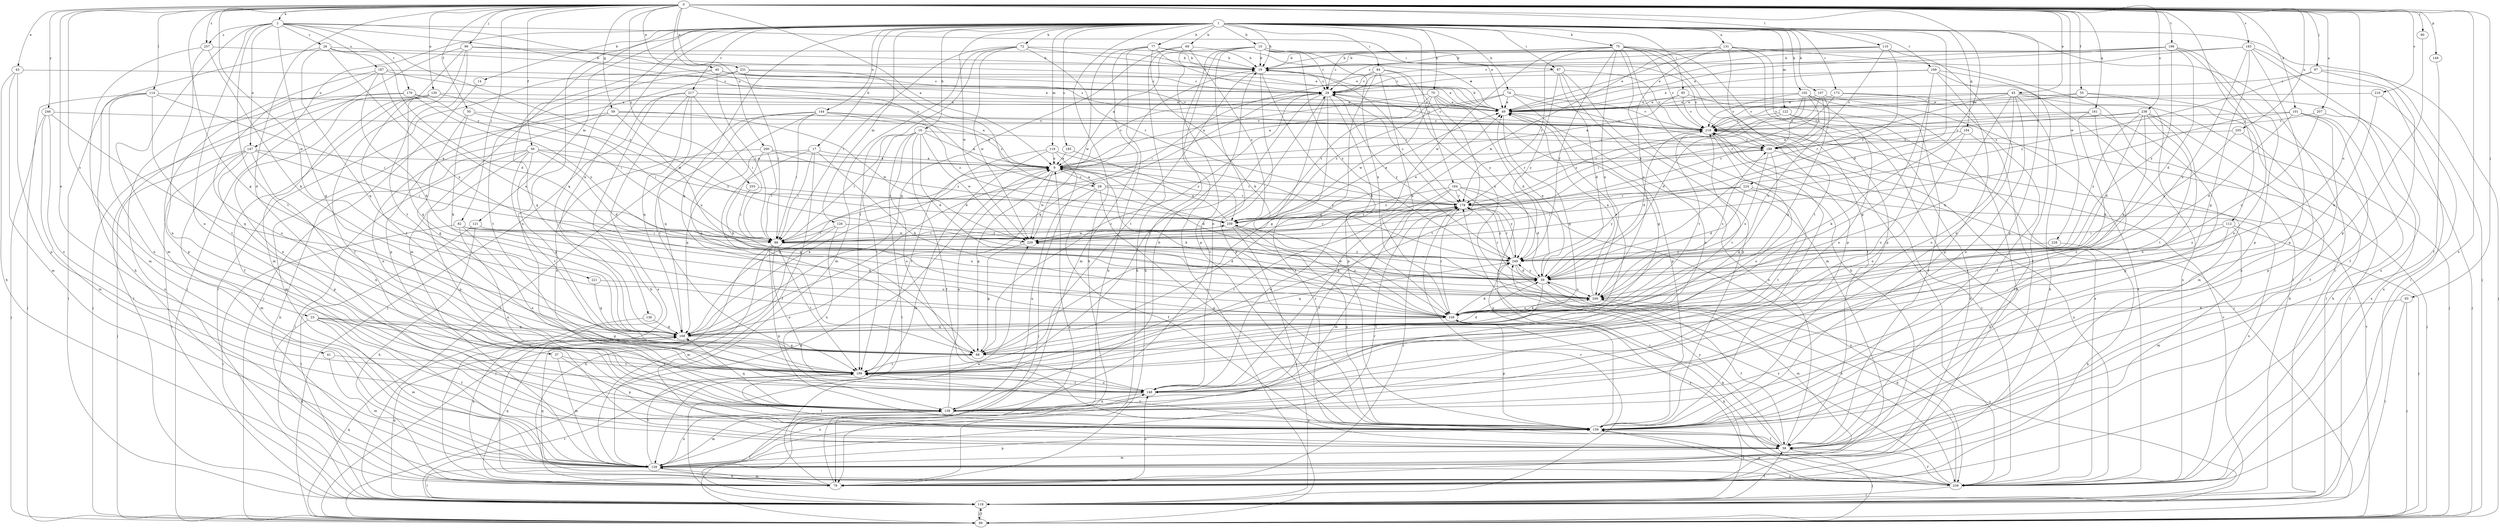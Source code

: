 strict digraph  {
0;
1;
2;
9;
14;
15;
16;
17;
19;
23;
26;
28;
29;
37;
39;
40;
41;
43;
45;
49;
50;
55;
56;
58;
59;
68;
69;
70;
72;
74;
75;
77;
78;
82;
84;
85;
87;
88;
90;
93;
96;
97;
99;
101;
102;
107;
108;
110;
112;
114;
118;
119;
121;
122;
126;
128;
130;
131;
136;
138;
144;
147;
148;
149;
159;
161;
164;
168;
169;
173;
176;
178;
183;
184;
185;
187;
188;
198;
199;
200;
205;
207;
209;
216;
217;
219;
221;
224;
228;
229;
231;
238;
239;
246;
249;
255;
257;
259;
0 -> 2  [label=a];
0 -> 9  [label=a];
0 -> 23  [label=c];
0 -> 37  [label=d];
0 -> 40  [label=e];
0 -> 41  [label=e];
0 -> 43  [label=e];
0 -> 45  [label=e];
0 -> 50  [label=f];
0 -> 55  [label=f];
0 -> 56  [label=f];
0 -> 59  [label=g];
0 -> 68  [label=g];
0 -> 82  [label=i];
0 -> 90  [label=j];
0 -> 93  [label=j];
0 -> 96  [label=j];
0 -> 97  [label=j];
0 -> 101  [label=k];
0 -> 110  [label=l];
0 -> 112  [label=l];
0 -> 114  [label=l];
0 -> 130  [label=n];
0 -> 149  [label=p];
0 -> 161  [label=q];
0 -> 183  [label=s];
0 -> 198  [label=t];
0 -> 200  [label=u];
0 -> 205  [label=u];
0 -> 207  [label=u];
0 -> 209  [label=u];
0 -> 216  [label=v];
0 -> 221  [label=w];
0 -> 224  [label=w];
0 -> 228  [label=w];
0 -> 231  [label=x];
0 -> 238  [label=x];
0 -> 239  [label=x];
0 -> 246  [label=y];
0 -> 255  [label=z];
0 -> 257  [label=z];
1 -> 14  [label=b];
1 -> 15  [label=b];
1 -> 16  [label=b];
1 -> 17  [label=b];
1 -> 19  [label=b];
1 -> 39  [label=d];
1 -> 68  [label=g];
1 -> 69  [label=h];
1 -> 70  [label=h];
1 -> 72  [label=h];
1 -> 74  [label=h];
1 -> 75  [label=h];
1 -> 77  [label=h];
1 -> 78  [label=h];
1 -> 84  [label=i];
1 -> 85  [label=i];
1 -> 87  [label=i];
1 -> 99  [label=j];
1 -> 102  [label=k];
1 -> 107  [label=k];
1 -> 118  [label=l];
1 -> 119  [label=m];
1 -> 121  [label=m];
1 -> 122  [label=m];
1 -> 126  [label=m];
1 -> 128  [label=m];
1 -> 131  [label=n];
1 -> 136  [label=n];
1 -> 138  [label=n];
1 -> 144  [label=o];
1 -> 147  [label=o];
1 -> 159  [label=p];
1 -> 164  [label=q];
1 -> 168  [label=q];
1 -> 169  [label=r];
1 -> 173  [label=r];
1 -> 184  [label=s];
1 -> 185  [label=s];
1 -> 217  [label=v];
1 -> 229  [label=w];
2 -> 26  [label=c];
2 -> 28  [label=c];
2 -> 49  [label=e];
2 -> 68  [label=g];
2 -> 128  [label=m];
2 -> 138  [label=n];
2 -> 147  [label=o];
2 -> 176  [label=r];
2 -> 187  [label=s];
2 -> 188  [label=s];
2 -> 199  [label=t];
2 -> 257  [label=z];
9 -> 28  [label=c];
9 -> 29  [label=c];
9 -> 39  [label=d];
9 -> 68  [label=g];
9 -> 108  [label=k];
9 -> 168  [label=q];
9 -> 178  [label=r];
9 -> 229  [label=w];
14 -> 99  [label=j];
15 -> 9  [label=a];
15 -> 19  [label=b];
15 -> 29  [label=c];
15 -> 78  [label=h];
15 -> 87  [label=i];
15 -> 99  [label=j];
15 -> 148  [label=o];
15 -> 188  [label=s];
15 -> 209  [label=u];
15 -> 249  [label=y];
16 -> 9  [label=a];
16 -> 39  [label=d];
16 -> 58  [label=f];
16 -> 88  [label=i];
16 -> 118  [label=l];
16 -> 148  [label=o];
16 -> 188  [label=s];
16 -> 199  [label=t];
16 -> 229  [label=w];
17 -> 9  [label=a];
17 -> 58  [label=f];
17 -> 68  [label=g];
17 -> 88  [label=i];
17 -> 108  [label=k];
17 -> 168  [label=q];
19 -> 29  [label=c];
19 -> 108  [label=k];
19 -> 159  [label=p];
19 -> 178  [label=r];
19 -> 199  [label=t];
23 -> 58  [label=f];
23 -> 68  [label=g];
23 -> 78  [label=h];
23 -> 128  [label=m];
23 -> 168  [label=q];
23 -> 199  [label=t];
26 -> 19  [label=b];
26 -> 39  [label=d];
26 -> 78  [label=h];
26 -> 168  [label=q];
26 -> 209  [label=u];
26 -> 259  [label=z];
28 -> 9  [label=a];
28 -> 58  [label=f];
28 -> 138  [label=n];
28 -> 159  [label=p];
28 -> 178  [label=r];
28 -> 188  [label=s];
29 -> 49  [label=e];
29 -> 58  [label=f];
29 -> 68  [label=g];
29 -> 159  [label=p];
29 -> 168  [label=q];
29 -> 199  [label=t];
29 -> 249  [label=y];
37 -> 128  [label=m];
37 -> 159  [label=p];
37 -> 199  [label=t];
39 -> 49  [label=e];
39 -> 128  [label=m];
39 -> 178  [label=r];
39 -> 199  [label=t];
39 -> 209  [label=u];
39 -> 229  [label=w];
39 -> 249  [label=y];
40 -> 29  [label=c];
40 -> 49  [label=e];
40 -> 88  [label=i];
40 -> 168  [label=q];
40 -> 199  [label=t];
40 -> 219  [label=v];
41 -> 128  [label=m];
41 -> 199  [label=t];
43 -> 29  [label=c];
43 -> 78  [label=h];
43 -> 128  [label=m];
43 -> 159  [label=p];
45 -> 49  [label=e];
45 -> 78  [label=h];
45 -> 99  [label=j];
45 -> 108  [label=k];
45 -> 118  [label=l];
45 -> 138  [label=n];
45 -> 148  [label=o];
45 -> 178  [label=r];
45 -> 219  [label=v];
49 -> 19  [label=b];
49 -> 168  [label=q];
49 -> 219  [label=v];
50 -> 68  [label=g];
50 -> 88  [label=i];
50 -> 108  [label=k];
50 -> 219  [label=v];
55 -> 49  [label=e];
55 -> 118  [label=l];
55 -> 128  [label=m];
55 -> 219  [label=v];
56 -> 9  [label=a];
56 -> 39  [label=d];
56 -> 68  [label=g];
56 -> 78  [label=h];
56 -> 118  [label=l];
56 -> 159  [label=p];
56 -> 199  [label=t];
56 -> 259  [label=z];
58 -> 49  [label=e];
58 -> 99  [label=j];
58 -> 108  [label=k];
58 -> 128  [label=m];
58 -> 199  [label=t];
58 -> 249  [label=y];
59 -> 128  [label=m];
59 -> 138  [label=n];
59 -> 209  [label=u];
59 -> 219  [label=v];
59 -> 229  [label=w];
68 -> 29  [label=c];
68 -> 39  [label=d];
68 -> 199  [label=t];
68 -> 219  [label=v];
69 -> 19  [label=b];
69 -> 78  [label=h];
69 -> 159  [label=p];
69 -> 168  [label=q];
69 -> 259  [label=z];
70 -> 9  [label=a];
70 -> 39  [label=d];
70 -> 49  [label=e];
70 -> 159  [label=p];
70 -> 199  [label=t];
70 -> 229  [label=w];
70 -> 259  [label=z];
72 -> 19  [label=b];
72 -> 49  [label=e];
72 -> 88  [label=i];
72 -> 128  [label=m];
72 -> 178  [label=r];
72 -> 199  [label=t];
72 -> 229  [label=w];
74 -> 9  [label=a];
74 -> 49  [label=e];
74 -> 68  [label=g];
74 -> 99  [label=j];
74 -> 219  [label=v];
74 -> 259  [label=z];
75 -> 19  [label=b];
75 -> 29  [label=c];
75 -> 58  [label=f];
75 -> 78  [label=h];
75 -> 128  [label=m];
75 -> 159  [label=p];
75 -> 178  [label=r];
75 -> 209  [label=u];
75 -> 219  [label=v];
75 -> 229  [label=w];
75 -> 239  [label=x];
75 -> 249  [label=y];
77 -> 19  [label=b];
77 -> 29  [label=c];
77 -> 49  [label=e];
77 -> 78  [label=h];
77 -> 108  [label=k];
77 -> 128  [label=m];
77 -> 229  [label=w];
78 -> 9  [label=a];
78 -> 128  [label=m];
78 -> 148  [label=o];
78 -> 168  [label=q];
78 -> 178  [label=r];
78 -> 229  [label=w];
82 -> 108  [label=k];
82 -> 118  [label=l];
82 -> 138  [label=n];
82 -> 148  [label=o];
82 -> 209  [label=u];
82 -> 229  [label=w];
84 -> 29  [label=c];
84 -> 68  [label=g];
84 -> 88  [label=i];
84 -> 108  [label=k];
84 -> 209  [label=u];
84 -> 249  [label=y];
85 -> 9  [label=a];
85 -> 49  [label=e];
85 -> 58  [label=f];
85 -> 219  [label=v];
87 -> 29  [label=c];
87 -> 39  [label=d];
87 -> 138  [label=n];
87 -> 159  [label=p];
87 -> 219  [label=v];
87 -> 249  [label=y];
88 -> 39  [label=d];
88 -> 78  [label=h];
88 -> 128  [label=m];
88 -> 148  [label=o];
88 -> 159  [label=p];
88 -> 178  [label=r];
88 -> 199  [label=t];
88 -> 259  [label=z];
90 -> 159  [label=p];
93 -> 99  [label=j];
93 -> 108  [label=k];
93 -> 118  [label=l];
96 -> 19  [label=b];
96 -> 49  [label=e];
96 -> 58  [label=f];
96 -> 99  [label=j];
96 -> 128  [label=m];
96 -> 199  [label=t];
97 -> 29  [label=c];
97 -> 58  [label=f];
97 -> 99  [label=j];
97 -> 259  [label=z];
99 -> 9  [label=a];
99 -> 118  [label=l];
99 -> 168  [label=q];
99 -> 219  [label=v];
101 -> 39  [label=d];
101 -> 58  [label=f];
101 -> 78  [label=h];
101 -> 88  [label=i];
101 -> 159  [label=p];
101 -> 219  [label=v];
102 -> 39  [label=d];
102 -> 49  [label=e];
102 -> 78  [label=h];
102 -> 88  [label=i];
102 -> 148  [label=o];
102 -> 188  [label=s];
102 -> 219  [label=v];
102 -> 239  [label=x];
107 -> 49  [label=e];
107 -> 99  [label=j];
107 -> 168  [label=q];
107 -> 209  [label=u];
107 -> 259  [label=z];
108 -> 39  [label=d];
108 -> 49  [label=e];
108 -> 159  [label=p];
108 -> 168  [label=q];
108 -> 178  [label=r];
108 -> 209  [label=u];
108 -> 219  [label=v];
108 -> 259  [label=z];
110 -> 19  [label=b];
110 -> 29  [label=c];
110 -> 49  [label=e];
110 -> 138  [label=n];
110 -> 188  [label=s];
110 -> 259  [label=z];
112 -> 88  [label=i];
112 -> 99  [label=j];
112 -> 128  [label=m];
112 -> 159  [label=p];
112 -> 249  [label=y];
114 -> 49  [label=e];
114 -> 88  [label=i];
114 -> 99  [label=j];
114 -> 118  [label=l];
114 -> 138  [label=n];
114 -> 199  [label=t];
118 -> 58  [label=f];
118 -> 99  [label=j];
118 -> 168  [label=q];
118 -> 178  [label=r];
118 -> 199  [label=t];
118 -> 209  [label=u];
118 -> 219  [label=v];
118 -> 249  [label=y];
119 -> 9  [label=a];
119 -> 99  [label=j];
119 -> 128  [label=m];
119 -> 199  [label=t];
119 -> 249  [label=y];
121 -> 78  [label=h];
121 -> 88  [label=i];
121 -> 118  [label=l];
122 -> 78  [label=h];
122 -> 178  [label=r];
122 -> 219  [label=v];
122 -> 239  [label=x];
126 -> 88  [label=i];
126 -> 99  [label=j];
126 -> 138  [label=n];
126 -> 249  [label=y];
128 -> 78  [label=h];
128 -> 118  [label=l];
128 -> 138  [label=n];
128 -> 148  [label=o];
128 -> 159  [label=p];
128 -> 178  [label=r];
128 -> 199  [label=t];
128 -> 239  [label=x];
130 -> 49  [label=e];
130 -> 58  [label=f];
130 -> 99  [label=j];
130 -> 138  [label=n];
130 -> 168  [label=q];
130 -> 199  [label=t];
130 -> 229  [label=w];
131 -> 19  [label=b];
131 -> 118  [label=l];
131 -> 159  [label=p];
131 -> 199  [label=t];
131 -> 209  [label=u];
131 -> 229  [label=w];
131 -> 239  [label=x];
136 -> 168  [label=q];
136 -> 239  [label=x];
138 -> 9  [label=a];
138 -> 19  [label=b];
138 -> 29  [label=c];
138 -> 118  [label=l];
138 -> 128  [label=m];
138 -> 159  [label=p];
138 -> 168  [label=q];
138 -> 178  [label=r];
138 -> 219  [label=v];
144 -> 9  [label=a];
144 -> 68  [label=g];
144 -> 88  [label=i];
144 -> 118  [label=l];
144 -> 168  [label=q];
144 -> 219  [label=v];
144 -> 259  [label=z];
147 -> 9  [label=a];
147 -> 88  [label=i];
147 -> 99  [label=j];
147 -> 118  [label=l];
147 -> 128  [label=m];
147 -> 138  [label=n];
147 -> 159  [label=p];
148 -> 138  [label=n];
148 -> 178  [label=r];
148 -> 199  [label=t];
149 -> 58  [label=f];
159 -> 58  [label=f];
159 -> 199  [label=t];
159 -> 239  [label=x];
161 -> 9  [label=a];
161 -> 108  [label=k];
161 -> 148  [label=o];
161 -> 159  [label=p];
161 -> 219  [label=v];
164 -> 58  [label=f];
164 -> 108  [label=k];
164 -> 148  [label=o];
164 -> 188  [label=s];
168 -> 9  [label=a];
168 -> 19  [label=b];
168 -> 68  [label=g];
169 -> 29  [label=c];
169 -> 49  [label=e];
169 -> 58  [label=f];
169 -> 68  [label=g];
169 -> 159  [label=p];
169 -> 239  [label=x];
173 -> 49  [label=e];
173 -> 58  [label=f];
173 -> 148  [label=o];
173 -> 178  [label=r];
176 -> 49  [label=e];
176 -> 88  [label=i];
176 -> 118  [label=l];
176 -> 239  [label=x];
176 -> 249  [label=y];
178 -> 29  [label=c];
178 -> 239  [label=x];
178 -> 249  [label=y];
178 -> 259  [label=z];
183 -> 19  [label=b];
183 -> 49  [label=e];
183 -> 68  [label=g];
183 -> 118  [label=l];
183 -> 159  [label=p];
183 -> 209  [label=u];
183 -> 239  [label=x];
184 -> 39  [label=d];
184 -> 128  [label=m];
184 -> 148  [label=o];
184 -> 159  [label=p];
184 -> 178  [label=r];
184 -> 249  [label=y];
184 -> 259  [label=z];
185 -> 9  [label=a];
185 -> 259  [label=z];
187 -> 29  [label=c];
187 -> 49  [label=e];
187 -> 108  [label=k];
187 -> 148  [label=o];
187 -> 159  [label=p];
187 -> 209  [label=u];
188 -> 9  [label=a];
188 -> 68  [label=g];
188 -> 209  [label=u];
188 -> 239  [label=x];
198 -> 19  [label=b];
198 -> 29  [label=c];
198 -> 39  [label=d];
198 -> 49  [label=e];
198 -> 138  [label=n];
198 -> 159  [label=p];
198 -> 249  [label=y];
199 -> 148  [label=o];
199 -> 178  [label=r];
200 -> 9  [label=a];
200 -> 88  [label=i];
200 -> 108  [label=k];
200 -> 148  [label=o];
200 -> 259  [label=z];
205 -> 138  [label=n];
205 -> 188  [label=s];
205 -> 249  [label=y];
207 -> 209  [label=u];
207 -> 219  [label=v];
207 -> 239  [label=x];
209 -> 49  [label=e];
209 -> 58  [label=f];
209 -> 108  [label=k];
209 -> 188  [label=s];
216 -> 49  [label=e];
216 -> 108  [label=k];
216 -> 239  [label=x];
217 -> 9  [label=a];
217 -> 49  [label=e];
217 -> 78  [label=h];
217 -> 88  [label=i];
217 -> 99  [label=j];
217 -> 168  [label=q];
217 -> 199  [label=t];
217 -> 239  [label=x];
219 -> 29  [label=c];
219 -> 39  [label=d];
219 -> 99  [label=j];
219 -> 148  [label=o];
219 -> 178  [label=r];
219 -> 188  [label=s];
221 -> 168  [label=q];
221 -> 209  [label=u];
224 -> 39  [label=d];
224 -> 88  [label=i];
224 -> 178  [label=r];
224 -> 199  [label=t];
224 -> 239  [label=x];
224 -> 249  [label=y];
228 -> 78  [label=h];
228 -> 249  [label=y];
229 -> 49  [label=e];
229 -> 68  [label=g];
229 -> 249  [label=y];
231 -> 29  [label=c];
231 -> 88  [label=i];
231 -> 118  [label=l];
231 -> 159  [label=p];
231 -> 259  [label=z];
238 -> 39  [label=d];
238 -> 78  [label=h];
238 -> 108  [label=k];
238 -> 148  [label=o];
238 -> 188  [label=s];
238 -> 199  [label=t];
238 -> 219  [label=v];
238 -> 249  [label=y];
239 -> 39  [label=d];
239 -> 58  [label=f];
239 -> 108  [label=k];
239 -> 118  [label=l];
239 -> 159  [label=p];
239 -> 168  [label=q];
239 -> 178  [label=r];
239 -> 219  [label=v];
239 -> 249  [label=y];
246 -> 99  [label=j];
246 -> 128  [label=m];
246 -> 148  [label=o];
246 -> 168  [label=q];
246 -> 219  [label=v];
249 -> 39  [label=d];
249 -> 168  [label=q];
249 -> 178  [label=r];
249 -> 239  [label=x];
255 -> 88  [label=i];
255 -> 178  [label=r];
257 -> 19  [label=b];
257 -> 108  [label=k];
257 -> 128  [label=m];
257 -> 138  [label=n];
259 -> 9  [label=a];
259 -> 49  [label=e];
259 -> 88  [label=i];
259 -> 108  [label=k];
259 -> 118  [label=l];
259 -> 159  [label=p];
259 -> 229  [label=w];
}
